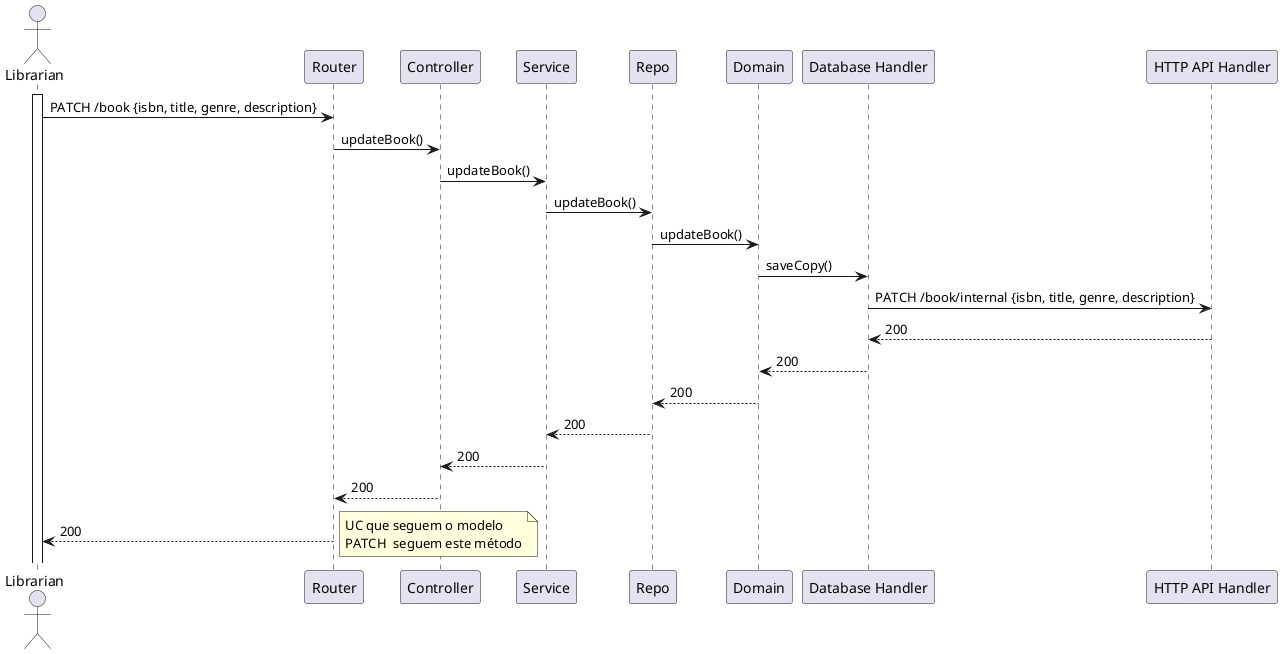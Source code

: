 @startuml
actor "Librarian" as Client
participant "Router" as Router
participant "Controller" as Controller
participant "Service" as Service
participant "Repo" as Repo
participant "Domain" as Domain
participant "Database Handler" as DBHandler
participant "HTTP API Handler" as APIHandler

activate Client

Client -> Router: PATCH /book {isbn, title, genre, description}
Router -> Controller: updateBook()
Controller -> Service: updateBook()
Service -> Repo: updateBook()
Repo -> Domain: updateBook()
Domain -> DBHandler: saveCopy()
DBHandler -> APIHandler: PATCH /book/internal {isbn, title, genre, description}
APIHandler --> DBHandler: 200
DBHandler --> Domain: 200
Domain --> Repo: 200
Repo --> Service: 200
Service --> Controller: 200
Controller --> Router: 200
Router --> Client: 200

note right
UC que seguem o modelo
PATCH  seguem este método
end note

@enduml
